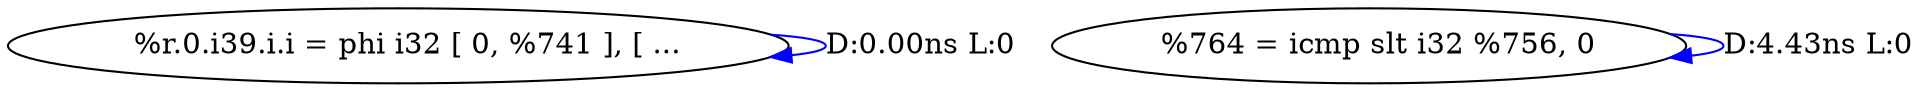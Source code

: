 digraph {
Node0x4193de0[label="  %r.0.i39.i.i = phi i32 [ 0, %741 ], [ ..."];
Node0x4193de0 -> Node0x4193de0[label="D:0.00ns L:0",color=blue];
Node0x4193f20[label="  %764 = icmp slt i32 %756, 0"];
Node0x4193f20 -> Node0x4193f20[label="D:4.43ns L:0",color=blue];
}

